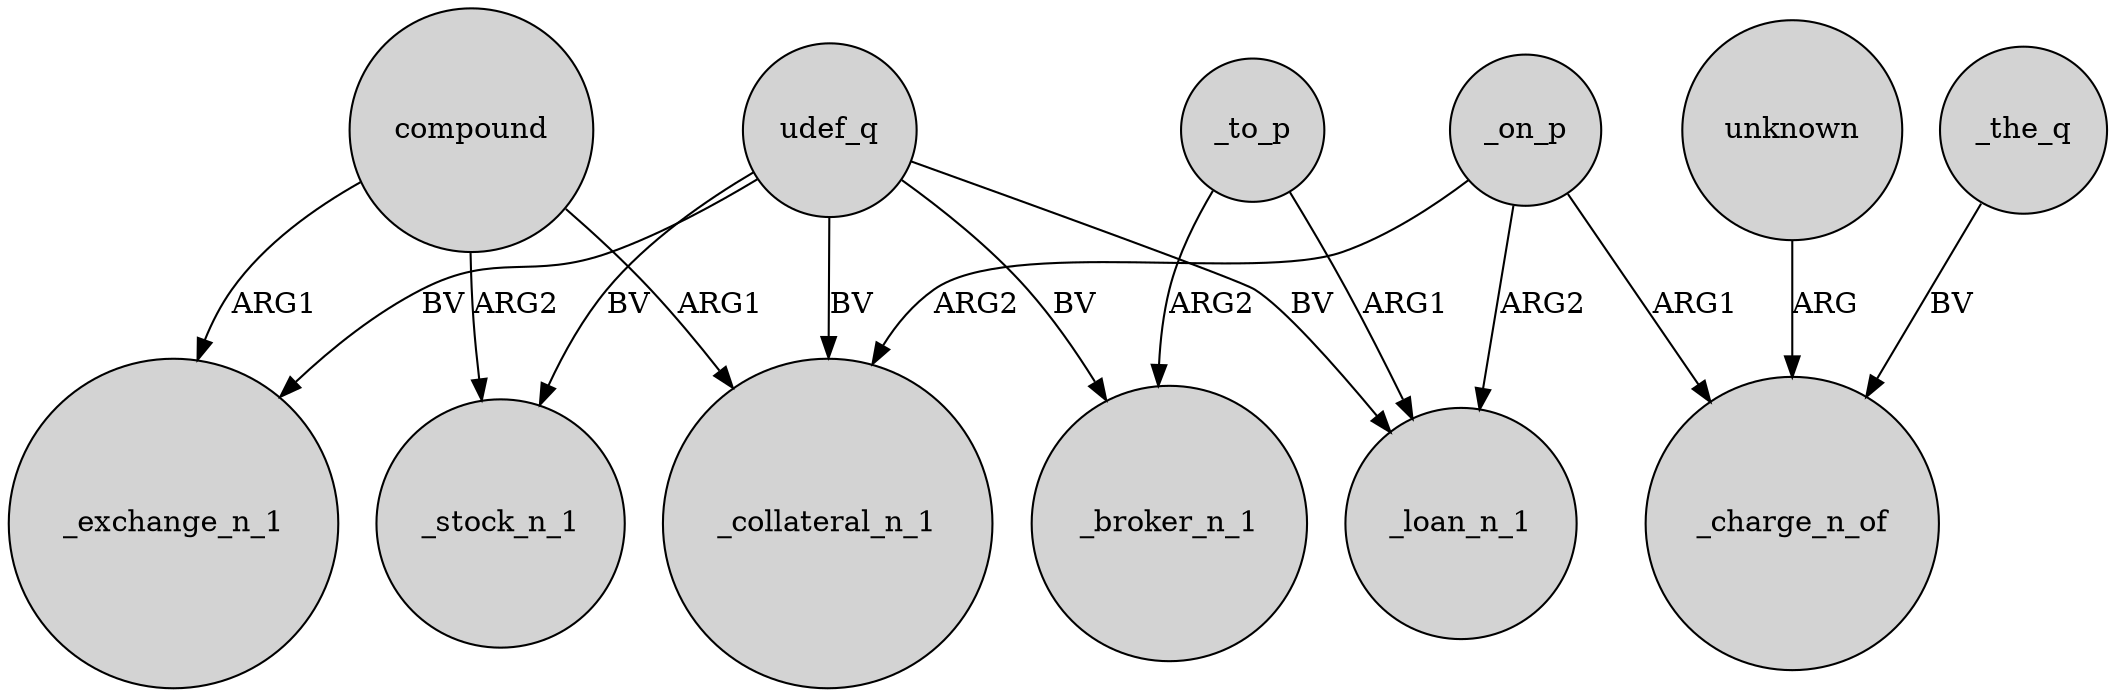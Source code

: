 digraph {
	node [shape=circle style=filled]
	_on_p -> _collateral_n_1 [label=ARG2]
	unknown -> _charge_n_of [label=ARG]
	udef_q -> _stock_n_1 [label=BV]
	_on_p -> _loan_n_1 [label=ARG2]
	compound -> _exchange_n_1 [label=ARG1]
	_on_p -> _charge_n_of [label=ARG1]
	compound -> _collateral_n_1 [label=ARG1]
	udef_q -> _exchange_n_1 [label=BV]
	udef_q -> _broker_n_1 [label=BV]
	_the_q -> _charge_n_of [label=BV]
	compound -> _stock_n_1 [label=ARG2]
	_to_p -> _loan_n_1 [label=ARG1]
	_to_p -> _broker_n_1 [label=ARG2]
	udef_q -> _loan_n_1 [label=BV]
	udef_q -> _collateral_n_1 [label=BV]
}
